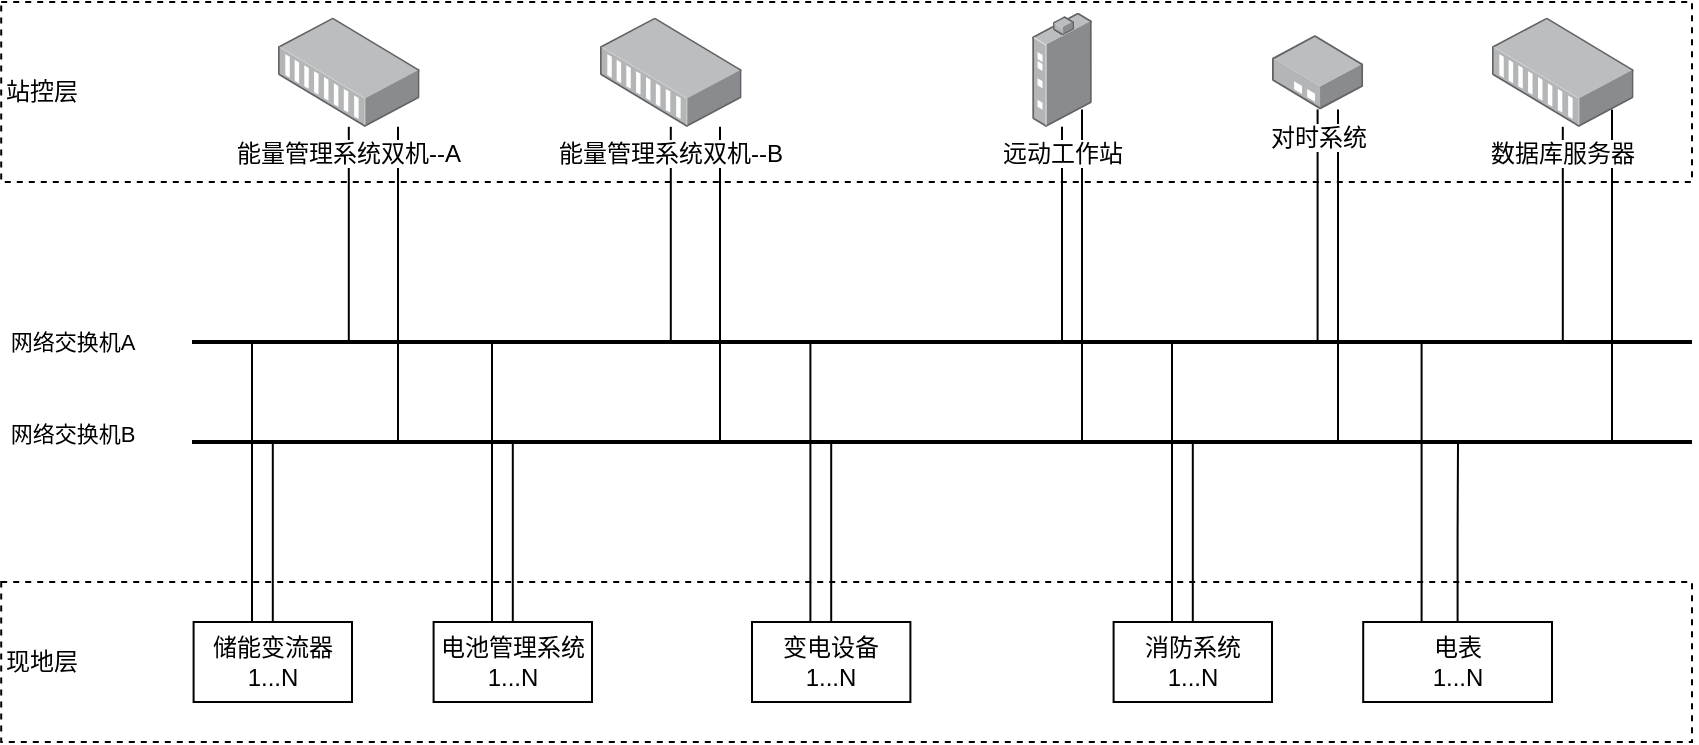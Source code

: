 <mxfile version="22.0.5" type="github" pages="2">
  <diagram name="第 1 页" id="AFagJou0Auw5d1LpVBJ_">
    <mxGraphModel dx="1373" dy="507" grid="0" gridSize="10" guides="1" tooltips="1" connect="1" arrows="1" fold="1" page="0" pageScale="1" pageWidth="827" pageHeight="1169" math="0" shadow="0">
      <root>
        <mxCell id="0" />
        <mxCell id="1" parent="0" />
        <mxCell id="Sa-E3i2EDwVJDrLkqsIR-44" value="现地层" style="rounded=0;whiteSpace=wrap;html=1;align=left;dashed=1;" vertex="1" parent="1">
          <mxGeometry x="-35.4" y="440" width="845.4" height="80" as="geometry" />
        </mxCell>
        <mxCell id="Sa-E3i2EDwVJDrLkqsIR-42" value="站控层" style="rounded=0;whiteSpace=wrap;html=1;align=left;dashed=1;" vertex="1" parent="1">
          <mxGeometry x="-35.4" y="150" width="845.4" height="90" as="geometry" />
        </mxCell>
        <mxCell id="Sa-E3i2EDwVJDrLkqsIR-23" style="edgeStyle=orthogonalEdgeStyle;rounded=0;orthogonalLoop=1;jettySize=auto;html=1;endArrow=none;endFill=0;" edge="1" parent="1" source="Sa-E3i2EDwVJDrLkqsIR-5">
          <mxGeometry relative="1" as="geometry">
            <mxPoint x="622.8" y="320" as="targetPoint" />
          </mxGeometry>
        </mxCell>
        <mxCell id="Sa-E3i2EDwVJDrLkqsIR-15" style="edgeStyle=orthogonalEdgeStyle;rounded=0;orthogonalLoop=1;jettySize=auto;html=1;endArrow=none;endFill=0;" edge="1" parent="1" source="Sa-E3i2EDwVJDrLkqsIR-6">
          <mxGeometry relative="1" as="geometry">
            <mxPoint x="138.4" y="320" as="targetPoint" />
          </mxGeometry>
        </mxCell>
        <mxCell id="Sa-E3i2EDwVJDrLkqsIR-19" style="edgeStyle=orthogonalEdgeStyle;rounded=0;orthogonalLoop=1;jettySize=auto;html=1;endArrow=none;endFill=0;" edge="1" parent="1" source="Sa-E3i2EDwVJDrLkqsIR-7">
          <mxGeometry relative="1" as="geometry">
            <mxPoint x="495" y="320" as="targetPoint" />
          </mxGeometry>
        </mxCell>
        <mxCell id="Sa-E3i2EDwVJDrLkqsIR-25" style="edgeStyle=orthogonalEdgeStyle;rounded=0;orthogonalLoop=1;jettySize=auto;html=1;endArrow=none;endFill=0;" edge="1" parent="1" source="Sa-E3i2EDwVJDrLkqsIR-8">
          <mxGeometry relative="1" as="geometry">
            <mxPoint x="745.4" y="320" as="targetPoint" />
          </mxGeometry>
        </mxCell>
        <mxCell id="Sa-E3i2EDwVJDrLkqsIR-17" style="edgeStyle=orthogonalEdgeStyle;rounded=0;orthogonalLoop=1;jettySize=auto;html=1;endArrow=none;endFill=0;" edge="1" parent="1" source="Sa-E3i2EDwVJDrLkqsIR-9">
          <mxGeometry relative="1" as="geometry">
            <mxPoint x="299.4" y="320" as="targetPoint" />
          </mxGeometry>
        </mxCell>
        <mxCell id="Sa-E3i2EDwVJDrLkqsIR-11" value="" style="endArrow=none;html=1;rounded=0;strokeWidth=2;" edge="1" parent="1">
          <mxGeometry width="50" height="50" relative="1" as="geometry">
            <mxPoint x="60" y="320" as="sourcePoint" />
            <mxPoint x="810" y="320" as="targetPoint" />
          </mxGeometry>
        </mxCell>
        <mxCell id="Sa-E3i2EDwVJDrLkqsIR-13" value="网络交换机A" style="edgeLabel;html=1;align=center;verticalAlign=middle;resizable=0;points=[];" vertex="1" connectable="0" parent="Sa-E3i2EDwVJDrLkqsIR-11">
          <mxGeometry x="-0.656" y="-3" relative="1" as="geometry">
            <mxPoint x="-189" y="-3" as="offset" />
          </mxGeometry>
        </mxCell>
        <mxCell id="Sa-E3i2EDwVJDrLkqsIR-12" value="" style="endArrow=none;html=1;rounded=0;strokeWidth=2;" edge="1" parent="1">
          <mxGeometry width="50" height="50" relative="1" as="geometry">
            <mxPoint x="60" y="370" as="sourcePoint" />
            <mxPoint x="810" y="370" as="targetPoint" />
          </mxGeometry>
        </mxCell>
        <mxCell id="Sa-E3i2EDwVJDrLkqsIR-14" value="网络交换机B" style="edgeLabel;html=1;align=center;verticalAlign=middle;resizable=0;points=[];" vertex="1" connectable="0" parent="Sa-E3i2EDwVJDrLkqsIR-12">
          <mxGeometry x="-0.676" y="4" relative="1" as="geometry">
            <mxPoint x="-182" as="offset" />
          </mxGeometry>
        </mxCell>
        <mxCell id="Sa-E3i2EDwVJDrLkqsIR-16" style="edgeStyle=orthogonalEdgeStyle;rounded=0;orthogonalLoop=1;jettySize=auto;html=1;endArrow=none;endFill=0;" edge="1" parent="1">
          <mxGeometry relative="1" as="geometry">
            <mxPoint x="163" y="370" as="targetPoint" />
            <mxPoint x="163" y="212.4" as="sourcePoint" />
          </mxGeometry>
        </mxCell>
        <mxCell id="Sa-E3i2EDwVJDrLkqsIR-18" style="edgeStyle=orthogonalEdgeStyle;rounded=0;orthogonalLoop=1;jettySize=auto;html=1;endArrow=none;endFill=0;" edge="1" parent="1">
          <mxGeometry relative="1" as="geometry">
            <mxPoint x="324" y="370" as="targetPoint" />
            <mxPoint x="324" y="212.4" as="sourcePoint" />
          </mxGeometry>
        </mxCell>
        <mxCell id="Sa-E3i2EDwVJDrLkqsIR-20" style="edgeStyle=orthogonalEdgeStyle;rounded=0;orthogonalLoop=1;jettySize=auto;html=1;endArrow=none;endFill=0;" edge="1" parent="1">
          <mxGeometry relative="1" as="geometry">
            <mxPoint x="505" y="370" as="targetPoint" />
            <mxPoint x="505" y="203.7" as="sourcePoint" />
          </mxGeometry>
        </mxCell>
        <mxCell id="Sa-E3i2EDwVJDrLkqsIR-7" value="远动工作站" style="image;points=[];aspect=fixed;html=1;align=center;shadow=0;dashed=0;image=img/lib/allied_telesis/media_converters/Industrial_Media_Converter.svg;" vertex="1" parent="1">
          <mxGeometry x="480" y="155.4" width="30" height="57" as="geometry" />
        </mxCell>
        <mxCell id="Sa-E3i2EDwVJDrLkqsIR-24" style="edgeStyle=orthogonalEdgeStyle;rounded=0;orthogonalLoop=1;jettySize=auto;html=1;endArrow=none;endFill=0;" edge="1" parent="1">
          <mxGeometry relative="1" as="geometry">
            <mxPoint x="633" y="370" as="targetPoint" />
            <mxPoint x="633" y="203.7" as="sourcePoint" />
          </mxGeometry>
        </mxCell>
        <mxCell id="Sa-E3i2EDwVJDrLkqsIR-26" style="edgeStyle=orthogonalEdgeStyle;rounded=0;orthogonalLoop=1;jettySize=auto;html=1;endArrow=none;endFill=0;" edge="1" parent="1">
          <mxGeometry relative="1" as="geometry">
            <mxPoint x="770" y="370" as="targetPoint" />
            <mxPoint x="770" y="203.7" as="sourcePoint" />
          </mxGeometry>
        </mxCell>
        <mxCell id="Sa-E3i2EDwVJDrLkqsIR-28" style="edgeStyle=orthogonalEdgeStyle;rounded=0;orthogonalLoop=1;jettySize=auto;html=1;endArrow=none;endFill=0;" edge="1" parent="1" source="Sa-E3i2EDwVJDrLkqsIR-27">
          <mxGeometry relative="1" as="geometry">
            <mxPoint x="100.4" y="370" as="targetPoint" />
          </mxGeometry>
        </mxCell>
        <mxCell id="Sa-E3i2EDwVJDrLkqsIR-27" value="储能变流器1...N" style="rounded=0;whiteSpace=wrap;html=1;" vertex="1" parent="1">
          <mxGeometry x="60.8" y="460" width="79.2" height="40" as="geometry" />
        </mxCell>
        <mxCell id="Sa-E3i2EDwVJDrLkqsIR-29" style="edgeStyle=orthogonalEdgeStyle;rounded=0;orthogonalLoop=1;jettySize=auto;html=1;endArrow=none;endFill=0;" edge="1" parent="1">
          <mxGeometry relative="1" as="geometry">
            <mxPoint x="90" y="320" as="targetPoint" />
            <mxPoint x="90" y="460" as="sourcePoint" />
          </mxGeometry>
        </mxCell>
        <mxCell id="Sa-E3i2EDwVJDrLkqsIR-30" style="edgeStyle=orthogonalEdgeStyle;rounded=0;orthogonalLoop=1;jettySize=auto;html=1;endArrow=none;endFill=0;" edge="1" parent="1" source="Sa-E3i2EDwVJDrLkqsIR-31">
          <mxGeometry relative="1" as="geometry">
            <mxPoint x="220.4" y="370" as="targetPoint" />
          </mxGeometry>
        </mxCell>
        <mxCell id="Sa-E3i2EDwVJDrLkqsIR-31" value="电池管理系统1...N" style="rounded=0;whiteSpace=wrap;html=1;" vertex="1" parent="1">
          <mxGeometry x="180.8" y="460" width="79.2" height="40" as="geometry" />
        </mxCell>
        <mxCell id="Sa-E3i2EDwVJDrLkqsIR-32" style="edgeStyle=orthogonalEdgeStyle;rounded=0;orthogonalLoop=1;jettySize=auto;html=1;endArrow=none;endFill=0;" edge="1" parent="1">
          <mxGeometry relative="1" as="geometry">
            <mxPoint x="210" y="320" as="targetPoint" />
            <mxPoint x="210" y="460" as="sourcePoint" />
          </mxGeometry>
        </mxCell>
        <mxCell id="Sa-E3i2EDwVJDrLkqsIR-33" style="edgeStyle=orthogonalEdgeStyle;rounded=0;orthogonalLoop=1;jettySize=auto;html=1;endArrow=none;endFill=0;" edge="1" parent="1" source="Sa-E3i2EDwVJDrLkqsIR-34">
          <mxGeometry relative="1" as="geometry">
            <mxPoint x="379.6" y="370" as="targetPoint" />
          </mxGeometry>
        </mxCell>
        <mxCell id="Sa-E3i2EDwVJDrLkqsIR-34" value="变电设备&lt;br&gt;1...N" style="rounded=0;whiteSpace=wrap;html=1;" vertex="1" parent="1">
          <mxGeometry x="340" y="460" width="79.2" height="40" as="geometry" />
        </mxCell>
        <mxCell id="Sa-E3i2EDwVJDrLkqsIR-35" style="edgeStyle=orthogonalEdgeStyle;rounded=0;orthogonalLoop=1;jettySize=auto;html=1;endArrow=none;endFill=0;" edge="1" parent="1">
          <mxGeometry relative="1" as="geometry">
            <mxPoint x="369.2" y="320" as="targetPoint" />
            <mxPoint x="369.2" y="460" as="sourcePoint" />
          </mxGeometry>
        </mxCell>
        <mxCell id="Sa-E3i2EDwVJDrLkqsIR-36" style="edgeStyle=orthogonalEdgeStyle;rounded=0;orthogonalLoop=1;jettySize=auto;html=1;endArrow=none;endFill=0;" edge="1" parent="1" source="Sa-E3i2EDwVJDrLkqsIR-37">
          <mxGeometry relative="1" as="geometry">
            <mxPoint x="560.4" y="370" as="targetPoint" />
          </mxGeometry>
        </mxCell>
        <mxCell id="Sa-E3i2EDwVJDrLkqsIR-37" value="消防系统&lt;br&gt;1...N" style="rounded=0;whiteSpace=wrap;html=1;" vertex="1" parent="1">
          <mxGeometry x="520.8" y="460" width="79.2" height="40" as="geometry" />
        </mxCell>
        <mxCell id="Sa-E3i2EDwVJDrLkqsIR-38" style="edgeStyle=orthogonalEdgeStyle;rounded=0;orthogonalLoop=1;jettySize=auto;html=1;endArrow=none;endFill=0;" edge="1" parent="1">
          <mxGeometry relative="1" as="geometry">
            <mxPoint x="550" y="320" as="targetPoint" />
            <mxPoint x="550" y="460" as="sourcePoint" />
          </mxGeometry>
        </mxCell>
        <mxCell id="Sa-E3i2EDwVJDrLkqsIR-39" style="edgeStyle=orthogonalEdgeStyle;rounded=0;orthogonalLoop=1;jettySize=auto;html=1;endArrow=none;endFill=0;" edge="1" parent="1" source="Sa-E3i2EDwVJDrLkqsIR-40">
          <mxGeometry relative="1" as="geometry">
            <mxPoint x="693" y="370" as="targetPoint" />
          </mxGeometry>
        </mxCell>
        <mxCell id="Sa-E3i2EDwVJDrLkqsIR-40" value="电表&lt;br&gt;1...N" style="rounded=0;whiteSpace=wrap;html=1;" vertex="1" parent="1">
          <mxGeometry x="645.6" y="460" width="94.4" height="40" as="geometry" />
        </mxCell>
        <mxCell id="Sa-E3i2EDwVJDrLkqsIR-41" style="edgeStyle=orthogonalEdgeStyle;rounded=0;orthogonalLoop=1;jettySize=auto;html=1;endArrow=none;endFill=0;" edge="1" parent="1">
          <mxGeometry relative="1" as="geometry">
            <mxPoint x="674.8" y="320" as="targetPoint" />
            <mxPoint x="674.8" y="460" as="sourcePoint" />
          </mxGeometry>
        </mxCell>
        <mxCell id="Sa-E3i2EDwVJDrLkqsIR-9" value="能量管理系统双机--B" style="image;points=[];aspect=fixed;html=1;align=center;shadow=0;dashed=0;image=img/lib/allied_telesis/media_converters/Media_Converter_Modular.svg;" vertex="1" parent="1">
          <mxGeometry x="264" y="157.8" width="70.8" height="54.6" as="geometry" />
        </mxCell>
        <mxCell id="Sa-E3i2EDwVJDrLkqsIR-5" value="对时系统" style="image;points=[];aspect=fixed;html=1;align=center;shadow=0;dashed=0;image=img/lib/allied_telesis/media_converters/Media_Converter_Standalone.svg;" vertex="1" parent="1">
          <mxGeometry x="600" y="166.5" width="45.6" height="37.2" as="geometry" />
        </mxCell>
        <mxCell id="Sa-E3i2EDwVJDrLkqsIR-8" value="数据库服务器" style="image;points=[];aspect=fixed;html=1;align=center;shadow=0;dashed=0;image=img/lib/allied_telesis/media_converters/Media_Converter_Modular.svg;" vertex="1" parent="1">
          <mxGeometry x="710" y="157.8" width="70.8" height="54.6" as="geometry" />
        </mxCell>
        <mxCell id="Sa-E3i2EDwVJDrLkqsIR-6" value="能量管理系统双机--A" style="image;points=[];aspect=fixed;html=1;align=center;shadow=0;dashed=0;image=img/lib/allied_telesis/media_converters/Media_Converter_Modular.svg;" vertex="1" parent="1">
          <mxGeometry x="103" y="157.8" width="70.8" height="54.6" as="geometry" />
        </mxCell>
      </root>
    </mxGraphModel>
  </diagram>
  <diagram id="kW3K4sRfNgbgKiV32Ber" name="第 2 页">
    <mxGraphModel dx="1576" dy="613" grid="0" gridSize="10" guides="1" tooltips="1" connect="1" arrows="1" fold="1" page="0" pageScale="1" pageWidth="827" pageHeight="1169" math="0" shadow="0">
      <root>
        <mxCell id="0" />
        <mxCell id="1" parent="0" />
        <mxCell id="5hxIVO7U4aEBJOrReWxv-1" value="现地层" style="rounded=0;whiteSpace=wrap;html=1;align=left;dashed=1;" vertex="1" parent="1">
          <mxGeometry x="-35.4" y="440" width="845.4" height="80" as="geometry" />
        </mxCell>
        <mxCell id="5hxIVO7U4aEBJOrReWxv-2" value="站控层" style="rounded=0;whiteSpace=wrap;html=1;align=left;dashed=1;" vertex="1" parent="1">
          <mxGeometry x="-35.4" y="150" width="845.4" height="90" as="geometry" />
        </mxCell>
        <mxCell id="5hxIVO7U4aEBJOrReWxv-3" style="edgeStyle=orthogonalEdgeStyle;rounded=0;orthogonalLoop=1;jettySize=auto;html=1;endArrow=oval;endFill=1;" edge="1" parent="1" source="5hxIVO7U4aEBJOrReWxv-4">
          <mxGeometry relative="1" as="geometry">
            <mxPoint x="622.8" y="320" as="targetPoint" />
          </mxGeometry>
        </mxCell>
        <mxCell id="5hxIVO7U4aEBJOrReWxv-4" value="对时系统" style="image;points=[];aspect=fixed;html=1;align=center;shadow=0;dashed=0;image=img/lib/allied_telesis/media_converters/Media_Converter_Standalone.svg;" vertex="1" parent="1">
          <mxGeometry x="600" y="166.5" width="45.6" height="37.2" as="geometry" />
        </mxCell>
        <mxCell id="5hxIVO7U4aEBJOrReWxv-5" style="edgeStyle=orthogonalEdgeStyle;rounded=0;orthogonalLoop=1;jettySize=auto;html=1;endArrow=oval;endFill=1;" edge="1" parent="1" source="5hxIVO7U4aEBJOrReWxv-6">
          <mxGeometry relative="1" as="geometry">
            <mxPoint x="138.4" y="320" as="targetPoint" />
          </mxGeometry>
        </mxCell>
        <mxCell id="5hxIVO7U4aEBJOrReWxv-6" value="Rilake能量管理系统双机--A" style="image;points=[];aspect=fixed;html=1;align=center;shadow=0;dashed=0;image=img/lib/allied_telesis/media_converters/Media_Converter_Modular.svg;" vertex="1" parent="1">
          <mxGeometry x="103" y="157.8" width="70.8" height="54.6" as="geometry" />
        </mxCell>
        <mxCell id="5hxIVO7U4aEBJOrReWxv-7" style="edgeStyle=orthogonalEdgeStyle;rounded=0;orthogonalLoop=1;jettySize=auto;html=1;endArrow=oval;endFill=1;" edge="1" parent="1" source="5hxIVO7U4aEBJOrReWxv-19">
          <mxGeometry relative="1" as="geometry">
            <mxPoint x="495" y="320" as="targetPoint" />
          </mxGeometry>
        </mxCell>
        <mxCell id="5hxIVO7U4aEBJOrReWxv-8" style="edgeStyle=orthogonalEdgeStyle;rounded=0;orthogonalLoop=1;jettySize=auto;html=1;endArrow=oval;endFill=1;" edge="1" parent="1" source="5hxIVO7U4aEBJOrReWxv-9">
          <mxGeometry relative="1" as="geometry">
            <mxPoint x="745.4" y="320" as="targetPoint" />
          </mxGeometry>
        </mxCell>
        <mxCell id="5hxIVO7U4aEBJOrReWxv-9" value="数据库服务器" style="image;points=[];aspect=fixed;html=1;align=center;shadow=0;dashed=0;image=img/lib/allied_telesis/media_converters/Media_Converter_Modular.svg;" vertex="1" parent="1">
          <mxGeometry x="710" y="157.8" width="70.8" height="54.6" as="geometry" />
        </mxCell>
        <mxCell id="5hxIVO7U4aEBJOrReWxv-10" style="edgeStyle=orthogonalEdgeStyle;rounded=0;orthogonalLoop=1;jettySize=auto;html=1;endArrow=oval;endFill=1;" edge="1" parent="1" source="5hxIVO7U4aEBJOrReWxv-11">
          <mxGeometry relative="1" as="geometry">
            <mxPoint x="299.4" y="320" as="targetPoint" />
          </mxGeometry>
        </mxCell>
        <mxCell id="5hxIVO7U4aEBJOrReWxv-11" value="Rilake能量管理系统双机--B" style="image;points=[];aspect=fixed;html=1;align=center;shadow=0;dashed=0;image=img/lib/allied_telesis/media_converters/Media_Converter_Modular.svg;" vertex="1" parent="1">
          <mxGeometry x="264" y="157.8" width="70.8" height="54.6" as="geometry" />
        </mxCell>
        <mxCell id="5hxIVO7U4aEBJOrReWxv-12" value="" style="endArrow=none;html=1;rounded=0;" edge="1" parent="1">
          <mxGeometry width="50" height="50" relative="1" as="geometry">
            <mxPoint x="60" y="320" as="sourcePoint" />
            <mxPoint x="810" y="320" as="targetPoint" />
          </mxGeometry>
        </mxCell>
        <mxCell id="5hxIVO7U4aEBJOrReWxv-13" value="网络交换机A" style="edgeLabel;html=1;align=center;verticalAlign=middle;resizable=0;points=[];" vertex="1" connectable="0" parent="5hxIVO7U4aEBJOrReWxv-12">
          <mxGeometry x="-0.656" y="-3" relative="1" as="geometry">
            <mxPoint x="-189" y="-3" as="offset" />
          </mxGeometry>
        </mxCell>
        <mxCell id="5hxIVO7U4aEBJOrReWxv-14" value="" style="endArrow=none;html=1;rounded=0;" edge="1" parent="1">
          <mxGeometry width="50" height="50" relative="1" as="geometry">
            <mxPoint x="60" y="370" as="sourcePoint" />
            <mxPoint x="810" y="370" as="targetPoint" />
          </mxGeometry>
        </mxCell>
        <mxCell id="5hxIVO7U4aEBJOrReWxv-15" value="网络交换机B" style="edgeLabel;html=1;align=center;verticalAlign=middle;resizable=0;points=[];" vertex="1" connectable="0" parent="5hxIVO7U4aEBJOrReWxv-14">
          <mxGeometry x="-0.676" y="4" relative="1" as="geometry">
            <mxPoint x="-182" as="offset" />
          </mxGeometry>
        </mxCell>
        <mxCell id="5hxIVO7U4aEBJOrReWxv-16" style="edgeStyle=orthogonalEdgeStyle;rounded=0;orthogonalLoop=1;jettySize=auto;html=1;endArrow=oval;endFill=1;" edge="1" parent="1">
          <mxGeometry relative="1" as="geometry">
            <mxPoint x="163" y="370" as="targetPoint" />
            <mxPoint x="163" y="212.4" as="sourcePoint" />
          </mxGeometry>
        </mxCell>
        <mxCell id="5hxIVO7U4aEBJOrReWxv-17" style="edgeStyle=orthogonalEdgeStyle;rounded=0;orthogonalLoop=1;jettySize=auto;html=1;endArrow=oval;endFill=1;" edge="1" parent="1">
          <mxGeometry relative="1" as="geometry">
            <mxPoint x="324" y="370" as="targetPoint" />
            <mxPoint x="324" y="212.4" as="sourcePoint" />
          </mxGeometry>
        </mxCell>
        <mxCell id="5hxIVO7U4aEBJOrReWxv-18" style="edgeStyle=orthogonalEdgeStyle;rounded=0;orthogonalLoop=1;jettySize=auto;html=1;endArrow=oval;endFill=1;" edge="1" parent="1">
          <mxGeometry relative="1" as="geometry">
            <mxPoint x="505" y="370" as="targetPoint" />
            <mxPoint x="505" y="203.7" as="sourcePoint" />
          </mxGeometry>
        </mxCell>
        <mxCell id="5hxIVO7U4aEBJOrReWxv-19" value="Rilake远动系统" style="image;points=[];aspect=fixed;html=1;align=center;shadow=0;dashed=0;image=img/lib/allied_telesis/media_converters/Industrial_Media_Converter.svg;" vertex="1" parent="1">
          <mxGeometry x="480" y="155.4" width="30" height="57" as="geometry" />
        </mxCell>
        <mxCell id="5hxIVO7U4aEBJOrReWxv-20" style="edgeStyle=orthogonalEdgeStyle;rounded=0;orthogonalLoop=1;jettySize=auto;html=1;endArrow=oval;endFill=1;" edge="1" parent="1">
          <mxGeometry relative="1" as="geometry">
            <mxPoint x="633" y="370" as="targetPoint" />
            <mxPoint x="633" y="203.7" as="sourcePoint" />
          </mxGeometry>
        </mxCell>
        <mxCell id="5hxIVO7U4aEBJOrReWxv-21" style="edgeStyle=orthogonalEdgeStyle;rounded=0;orthogonalLoop=1;jettySize=auto;html=1;endArrow=oval;endFill=1;" edge="1" parent="1">
          <mxGeometry relative="1" as="geometry">
            <mxPoint x="770" y="370" as="targetPoint" />
            <mxPoint x="770" y="203.7" as="sourcePoint" />
          </mxGeometry>
        </mxCell>
        <mxCell id="5hxIVO7U4aEBJOrReWxv-22" style="edgeStyle=orthogonalEdgeStyle;rounded=0;orthogonalLoop=1;jettySize=auto;html=1;endArrow=oval;endFill=1;" edge="1" parent="1" source="5hxIVO7U4aEBJOrReWxv-23">
          <mxGeometry relative="1" as="geometry">
            <mxPoint x="100.4" y="370" as="targetPoint" />
          </mxGeometry>
        </mxCell>
        <mxCell id="5hxIVO7U4aEBJOrReWxv-23" value="储能变流器1...N" style="rounded=0;whiteSpace=wrap;html=1;" vertex="1" parent="1">
          <mxGeometry x="60.8" y="460" width="79.2" height="40" as="geometry" />
        </mxCell>
        <mxCell id="5hxIVO7U4aEBJOrReWxv-24" style="edgeStyle=orthogonalEdgeStyle;rounded=0;orthogonalLoop=1;jettySize=auto;html=1;endArrow=oval;endFill=1;" edge="1" parent="1">
          <mxGeometry relative="1" as="geometry">
            <mxPoint x="90" y="320" as="targetPoint" />
            <mxPoint x="90" y="460" as="sourcePoint" />
          </mxGeometry>
        </mxCell>
        <mxCell id="5hxIVO7U4aEBJOrReWxv-25" style="edgeStyle=orthogonalEdgeStyle;rounded=0;orthogonalLoop=1;jettySize=auto;html=1;endArrow=oval;endFill=1;" edge="1" parent="1" source="5hxIVO7U4aEBJOrReWxv-26">
          <mxGeometry relative="1" as="geometry">
            <mxPoint x="220.4" y="370" as="targetPoint" />
          </mxGeometry>
        </mxCell>
        <mxCell id="5hxIVO7U4aEBJOrReWxv-26" value="电池管理系统1...N" style="rounded=0;whiteSpace=wrap;html=1;" vertex="1" parent="1">
          <mxGeometry x="180.8" y="460" width="79.2" height="40" as="geometry" />
        </mxCell>
        <mxCell id="5hxIVO7U4aEBJOrReWxv-27" style="edgeStyle=orthogonalEdgeStyle;rounded=0;orthogonalLoop=1;jettySize=auto;html=1;endArrow=oval;endFill=1;" edge="1" parent="1">
          <mxGeometry relative="1" as="geometry">
            <mxPoint x="210" y="320" as="targetPoint" />
            <mxPoint x="210" y="460" as="sourcePoint" />
          </mxGeometry>
        </mxCell>
        <mxCell id="5hxIVO7U4aEBJOrReWxv-28" style="edgeStyle=orthogonalEdgeStyle;rounded=0;orthogonalLoop=1;jettySize=auto;html=1;endArrow=oval;endFill=1;" edge="1" parent="1" source="5hxIVO7U4aEBJOrReWxv-29">
          <mxGeometry relative="1" as="geometry">
            <mxPoint x="379.6" y="370" as="targetPoint" />
          </mxGeometry>
        </mxCell>
        <mxCell id="5hxIVO7U4aEBJOrReWxv-29" value="变电设备&lt;br&gt;1...N" style="rounded=0;whiteSpace=wrap;html=1;" vertex="1" parent="1">
          <mxGeometry x="340" y="460" width="79.2" height="40" as="geometry" />
        </mxCell>
        <mxCell id="5hxIVO7U4aEBJOrReWxv-30" style="edgeStyle=orthogonalEdgeStyle;rounded=0;orthogonalLoop=1;jettySize=auto;html=1;endArrow=oval;endFill=1;" edge="1" parent="1">
          <mxGeometry relative="1" as="geometry">
            <mxPoint x="369.2" y="320" as="targetPoint" />
            <mxPoint x="369.2" y="460" as="sourcePoint" />
          </mxGeometry>
        </mxCell>
        <mxCell id="5hxIVO7U4aEBJOrReWxv-31" style="edgeStyle=orthogonalEdgeStyle;rounded=0;orthogonalLoop=1;jettySize=auto;html=1;endArrow=oval;endFill=1;" edge="1" parent="1" source="5hxIVO7U4aEBJOrReWxv-32">
          <mxGeometry relative="1" as="geometry">
            <mxPoint x="560.4" y="370" as="targetPoint" />
          </mxGeometry>
        </mxCell>
        <mxCell id="5hxIVO7U4aEBJOrReWxv-32" value="消防系统&lt;br&gt;1...N" style="rounded=0;whiteSpace=wrap;html=1;" vertex="1" parent="1">
          <mxGeometry x="520.8" y="460" width="79.2" height="40" as="geometry" />
        </mxCell>
        <mxCell id="5hxIVO7U4aEBJOrReWxv-33" style="edgeStyle=orthogonalEdgeStyle;rounded=0;orthogonalLoop=1;jettySize=auto;html=1;endArrow=oval;endFill=1;" edge="1" parent="1">
          <mxGeometry relative="1" as="geometry">
            <mxPoint x="550" y="320" as="targetPoint" />
            <mxPoint x="550" y="460" as="sourcePoint" />
          </mxGeometry>
        </mxCell>
        <mxCell id="5hxIVO7U4aEBJOrReWxv-34" style="edgeStyle=orthogonalEdgeStyle;rounded=0;orthogonalLoop=1;jettySize=auto;html=1;endArrow=oval;endFill=1;" edge="1" parent="1" source="5hxIVO7U4aEBJOrReWxv-35">
          <mxGeometry relative="1" as="geometry">
            <mxPoint x="693" y="370" as="targetPoint" />
          </mxGeometry>
        </mxCell>
        <mxCell id="5hxIVO7U4aEBJOrReWxv-35" value="其他现地层设备&lt;br&gt;1...N" style="rounded=0;whiteSpace=wrap;html=1;" vertex="1" parent="1">
          <mxGeometry x="645.6" y="460" width="94.4" height="40" as="geometry" />
        </mxCell>
        <mxCell id="5hxIVO7U4aEBJOrReWxv-36" style="edgeStyle=orthogonalEdgeStyle;rounded=0;orthogonalLoop=1;jettySize=auto;html=1;endArrow=oval;endFill=1;" edge="1" parent="1">
          <mxGeometry relative="1" as="geometry">
            <mxPoint x="674.8" y="320" as="targetPoint" />
            <mxPoint x="674.8" y="460" as="sourcePoint" />
          </mxGeometry>
        </mxCell>
        <mxCell id="5hxIVO7U4aEBJOrReWxv-37" value="Rilake-EMS&amp;nbsp; 双网双主机架构" style="text;html=1;strokeColor=none;fillColor=none;align=center;verticalAlign=middle;whiteSpace=wrap;rounded=0;" vertex="1" parent="1">
          <mxGeometry x="241" y="85" width="255" height="30" as="geometry" />
        </mxCell>
      </root>
    </mxGraphModel>
  </diagram>
</mxfile>
